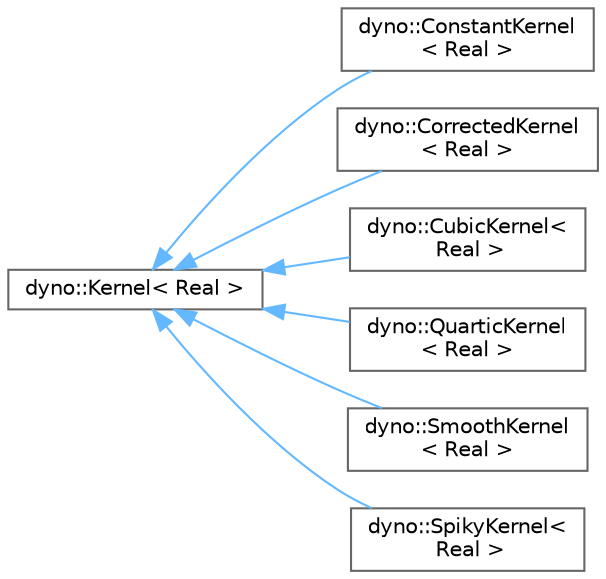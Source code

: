 digraph "Graphical Class Hierarchy"
{
 // LATEX_PDF_SIZE
  bgcolor="transparent";
  edge [fontname=Helvetica,fontsize=10,labelfontname=Helvetica,labelfontsize=10];
  node [fontname=Helvetica,fontsize=10,shape=box,height=0.2,width=0.4];
  rankdir="LR";
  Node0 [id="Node000000",label="dyno::Kernel\< Real \>",height=0.2,width=0.4,color="grey40", fillcolor="white", style="filled",URL="$classdyno_1_1_kernel.html",tooltip=" "];
  Node0 -> Node1 [id="edge42_Node000000_Node000001",dir="back",color="steelblue1",style="solid",tooltip=" "];
  Node1 [id="Node000001",label="dyno::ConstantKernel\l\< Real \>",height=0.2,width=0.4,color="grey40", fillcolor="white", style="filled",URL="$classdyno_1_1_constant_kernel.html",tooltip=" "];
  Node0 -> Node2 [id="edge43_Node000000_Node000002",dir="back",color="steelblue1",style="solid",tooltip=" "];
  Node2 [id="Node000002",label="dyno::CorrectedKernel\l\< Real \>",height=0.2,width=0.4,color="grey40", fillcolor="white", style="filled",URL="$classdyno_1_1_corrected_kernel.html",tooltip=" "];
  Node0 -> Node3 [id="edge44_Node000000_Node000003",dir="back",color="steelblue1",style="solid",tooltip=" "];
  Node3 [id="Node000003",label="dyno::CubicKernel\<\l Real \>",height=0.2,width=0.4,color="grey40", fillcolor="white", style="filled",URL="$classdyno_1_1_cubic_kernel.html",tooltip=" "];
  Node0 -> Node4 [id="edge45_Node000000_Node000004",dir="back",color="steelblue1",style="solid",tooltip=" "];
  Node4 [id="Node000004",label="dyno::QuarticKernel\l\< Real \>",height=0.2,width=0.4,color="grey40", fillcolor="white", style="filled",URL="$classdyno_1_1_quartic_kernel.html",tooltip=" "];
  Node0 -> Node5 [id="edge46_Node000000_Node000005",dir="back",color="steelblue1",style="solid",tooltip=" "];
  Node5 [id="Node000005",label="dyno::SmoothKernel\l\< Real \>",height=0.2,width=0.4,color="grey40", fillcolor="white", style="filled",URL="$classdyno_1_1_smooth_kernel.html",tooltip=" "];
  Node0 -> Node6 [id="edge47_Node000000_Node000006",dir="back",color="steelblue1",style="solid",tooltip=" "];
  Node6 [id="Node000006",label="dyno::SpikyKernel\<\l Real \>",height=0.2,width=0.4,color="grey40", fillcolor="white", style="filled",URL="$classdyno_1_1_spiky_kernel.html",tooltip=" "];
}
